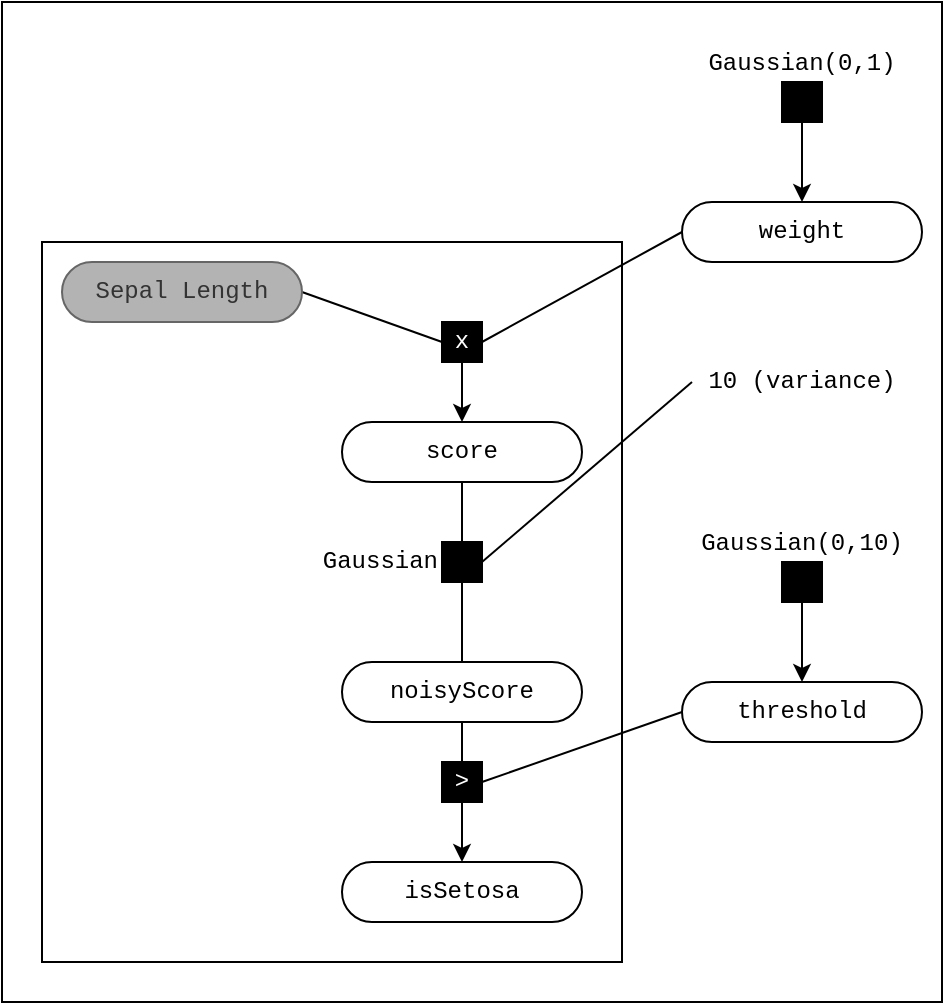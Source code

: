 <mxfile version="13.9.5" type="device"><diagram id="kyRn3duF_iLGs7I-bcfP" name="Page-1"><mxGraphModel dx="1977" dy="1166" grid="1" gridSize="10" guides="1" tooltips="1" connect="1" arrows="1" fold="1" page="1" pageScale="1" pageWidth="827" pageHeight="1169" math="0" shadow="0"><root><mxCell id="0"/><mxCell id="1" parent="0"/><mxCell id="sNZAlGoDLAuqfKnmrjZg-28" value="" style="rounded=0;whiteSpace=wrap;html=1;fontFamily=Courier New;" vertex="1" parent="1"><mxGeometry x="230" y="130" width="470" height="500" as="geometry"/></mxCell><mxCell id="sNZAlGoDLAuqfKnmrjZg-1" value="" style="rounded=0;whiteSpace=wrap;html=1;fontFamily=Courier New;" vertex="1" parent="1"><mxGeometry x="250" y="250" width="290" height="360" as="geometry"/></mxCell><mxCell id="sNZAlGoDLAuqfKnmrjZg-20" style="edgeStyle=none;rounded=0;orthogonalLoop=1;jettySize=auto;html=1;exitX=0.5;exitY=1;exitDx=0;exitDy=0;entryX=0.5;entryY=0;entryDx=0;entryDy=0;endArrow=classic;endFill=1;fontFamily=Courier New;startArrow=none;startFill=0;" edge="1" parent="1" source="sNZAlGoDLAuqfKnmrjZg-2" target="sNZAlGoDLAuqfKnmrjZg-11"><mxGeometry relative="1" as="geometry"/></mxCell><mxCell id="sNZAlGoDLAuqfKnmrjZg-2" value="&lt;font color=&quot;#ffffff&quot;&gt;x&lt;/font&gt;" style="rounded=0;whiteSpace=wrap;html=1;fillColor=#000000;fontFamily=Courier New;" vertex="1" parent="1"><mxGeometry x="450" y="290" width="20" height="20" as="geometry"/></mxCell><mxCell id="sNZAlGoDLAuqfKnmrjZg-10" style="edgeStyle=none;rounded=0;orthogonalLoop=1;jettySize=auto;html=1;exitX=1;exitY=0.5;exitDx=0;exitDy=0;entryX=0;entryY=0.5;entryDx=0;entryDy=0;endArrow=none;endFill=0;fontFamily=Courier New;" edge="1" parent="1" source="sNZAlGoDLAuqfKnmrjZg-3" target="sNZAlGoDLAuqfKnmrjZg-2"><mxGeometry relative="1" as="geometry"/></mxCell><mxCell id="sNZAlGoDLAuqfKnmrjZg-3" value="Sepal Length" style="rounded=1;whiteSpace=wrap;html=1;strokeColor=#666666;fontColor=#333333;arcSize=50;fillColor=#B3B3B3;fontFamily=Courier New;" vertex="1" parent="1"><mxGeometry x="260" y="260" width="120" height="30" as="geometry"/></mxCell><mxCell id="sNZAlGoDLAuqfKnmrjZg-9" style="rounded=0;orthogonalLoop=1;jettySize=auto;html=1;exitX=0;exitY=0.5;exitDx=0;exitDy=0;entryX=1;entryY=0.5;entryDx=0;entryDy=0;fontFamily=Courier New;endArrow=none;endFill=0;" edge="1" parent="1" source="sNZAlGoDLAuqfKnmrjZg-4" target="sNZAlGoDLAuqfKnmrjZg-2"><mxGeometry relative="1" as="geometry"/></mxCell><mxCell id="sNZAlGoDLAuqfKnmrjZg-4" value="weight" style="rounded=1;whiteSpace=wrap;html=1;arcSize=50;fontFamily=Courier New;" vertex="1" parent="1"><mxGeometry x="570" y="230" width="120" height="30" as="geometry"/></mxCell><mxCell id="sNZAlGoDLAuqfKnmrjZg-8" style="edgeStyle=orthogonalEdgeStyle;rounded=0;orthogonalLoop=1;jettySize=auto;html=1;exitX=0.5;exitY=1;exitDx=0;exitDy=0;entryX=0.5;entryY=0;entryDx=0;entryDy=0;fontFamily=Courier New;" edge="1" parent="1" source="sNZAlGoDLAuqfKnmrjZg-5" target="sNZAlGoDLAuqfKnmrjZg-4"><mxGeometry relative="1" as="geometry"/></mxCell><mxCell id="sNZAlGoDLAuqfKnmrjZg-5" value="Gaussian(0,1)" style="rounded=0;whiteSpace=wrap;html=1;fillColor=#000000;fontFamily=Courier New;labelPosition=center;verticalLabelPosition=top;align=center;verticalAlign=bottom;" vertex="1" parent="1"><mxGeometry x="620" y="170" width="20" height="20" as="geometry"/></mxCell><mxCell id="sNZAlGoDLAuqfKnmrjZg-23" style="edgeStyle=none;rounded=0;orthogonalLoop=1;jettySize=auto;html=1;exitX=0.5;exitY=1;exitDx=0;exitDy=0;entryX=0.5;entryY=0;entryDx=0;entryDy=0;startArrow=none;startFill=0;endArrow=none;endFill=0;fontFamily=Courier New;" edge="1" parent="1" source="sNZAlGoDLAuqfKnmrjZg-11" target="sNZAlGoDLAuqfKnmrjZg-12"><mxGeometry relative="1" as="geometry"/></mxCell><mxCell id="sNZAlGoDLAuqfKnmrjZg-11" value="score" style="rounded=1;whiteSpace=wrap;html=1;arcSize=50;fontFamily=Courier New;" vertex="1" parent="1"><mxGeometry x="400" y="340" width="120" height="30" as="geometry"/></mxCell><mxCell id="sNZAlGoDLAuqfKnmrjZg-24" style="edgeStyle=none;rounded=0;orthogonalLoop=1;jettySize=auto;html=1;exitX=0.5;exitY=1;exitDx=0;exitDy=0;entryX=0.5;entryY=0;entryDx=0;entryDy=0;startArrow=none;startFill=0;endArrow=none;endFill=0;fontFamily=Courier New;" edge="1" parent="1" source="sNZAlGoDLAuqfKnmrjZg-12" target="sNZAlGoDLAuqfKnmrjZg-14"><mxGeometry relative="1" as="geometry"/></mxCell><mxCell id="sNZAlGoDLAuqfKnmrjZg-12" value="Gaussian" style="rounded=0;whiteSpace=wrap;html=1;fillColor=#000000;fontFamily=Courier New;labelPosition=left;verticalLabelPosition=middle;align=right;verticalAlign=middle;" vertex="1" parent="1"><mxGeometry x="450" y="400" width="20" height="20" as="geometry"/></mxCell><mxCell id="sNZAlGoDLAuqfKnmrjZg-22" style="edgeStyle=none;rounded=0;orthogonalLoop=1;jettySize=auto;html=1;exitX=0;exitY=0.5;exitDx=0;exitDy=0;entryX=1;entryY=0.5;entryDx=0;entryDy=0;startArrow=none;startFill=0;endArrow=none;endFill=0;fontFamily=Courier New;" edge="1" parent="1" source="sNZAlGoDLAuqfKnmrjZg-13" target="sNZAlGoDLAuqfKnmrjZg-12"><mxGeometry relative="1" as="geometry"/></mxCell><mxCell id="sNZAlGoDLAuqfKnmrjZg-13" value="10 (variance)" style="text;html=1;strokeColor=none;fillColor=none;align=center;verticalAlign=middle;whiteSpace=wrap;rounded=0;fontFamily=Courier New;" vertex="1" parent="1"><mxGeometry x="575" y="310" width="110" height="20" as="geometry"/></mxCell><mxCell id="sNZAlGoDLAuqfKnmrjZg-25" style="edgeStyle=none;rounded=0;orthogonalLoop=1;jettySize=auto;html=1;exitX=0.5;exitY=1;exitDx=0;exitDy=0;entryX=0.5;entryY=0;entryDx=0;entryDy=0;startArrow=none;startFill=0;endArrow=none;endFill=0;fontFamily=Courier New;" edge="1" parent="1" source="sNZAlGoDLAuqfKnmrjZg-14" target="sNZAlGoDLAuqfKnmrjZg-18"><mxGeometry relative="1" as="geometry"/></mxCell><mxCell id="sNZAlGoDLAuqfKnmrjZg-14" value="noisyScore" style="rounded=1;whiteSpace=wrap;html=1;arcSize=50;fontFamily=Courier New;" vertex="1" parent="1"><mxGeometry x="400" y="460" width="120" height="30" as="geometry"/></mxCell><mxCell id="sNZAlGoDLAuqfKnmrjZg-27" style="edgeStyle=none;rounded=0;orthogonalLoop=1;jettySize=auto;html=1;exitX=0;exitY=0.5;exitDx=0;exitDy=0;entryX=1;entryY=0.5;entryDx=0;entryDy=0;startArrow=none;startFill=0;endArrow=none;endFill=0;fontFamily=Courier New;" edge="1" parent="1" source="sNZAlGoDLAuqfKnmrjZg-15" target="sNZAlGoDLAuqfKnmrjZg-18"><mxGeometry relative="1" as="geometry"/></mxCell><mxCell id="sNZAlGoDLAuqfKnmrjZg-15" value="threshold" style="rounded=1;whiteSpace=wrap;html=1;arcSize=50;fontFamily=Courier New;" vertex="1" parent="1"><mxGeometry x="570" y="470" width="120" height="30" as="geometry"/></mxCell><mxCell id="sNZAlGoDLAuqfKnmrjZg-16" style="edgeStyle=orthogonalEdgeStyle;rounded=0;orthogonalLoop=1;jettySize=auto;html=1;exitX=0.5;exitY=1;exitDx=0;exitDy=0;entryX=0.5;entryY=0;entryDx=0;entryDy=0;fontFamily=Courier New;" edge="1" parent="1" source="sNZAlGoDLAuqfKnmrjZg-17" target="sNZAlGoDLAuqfKnmrjZg-15"><mxGeometry relative="1" as="geometry"/></mxCell><mxCell id="sNZAlGoDLAuqfKnmrjZg-17" value="Gaussian(0,10)" style="rounded=0;whiteSpace=wrap;html=1;fillColor=#000000;fontFamily=Courier New;labelPosition=center;verticalLabelPosition=top;align=center;verticalAlign=bottom;" vertex="1" parent="1"><mxGeometry x="620" y="410" width="20" height="20" as="geometry"/></mxCell><mxCell id="sNZAlGoDLAuqfKnmrjZg-26" style="edgeStyle=none;rounded=0;orthogonalLoop=1;jettySize=auto;html=1;exitX=0.5;exitY=1;exitDx=0;exitDy=0;entryX=0.5;entryY=0;entryDx=0;entryDy=0;startArrow=none;startFill=0;endArrow=classic;endFill=1;fontFamily=Courier New;" edge="1" parent="1" source="sNZAlGoDLAuqfKnmrjZg-18" target="sNZAlGoDLAuqfKnmrjZg-19"><mxGeometry relative="1" as="geometry"/></mxCell><mxCell id="sNZAlGoDLAuqfKnmrjZg-18" value="&lt;font color=&quot;#ffffff&quot;&gt;&amp;gt;&lt;/font&gt;" style="rounded=0;whiteSpace=wrap;html=1;fillColor=#000000;fontFamily=Courier New;" vertex="1" parent="1"><mxGeometry x="450" y="510" width="20" height="20" as="geometry"/></mxCell><mxCell id="sNZAlGoDLAuqfKnmrjZg-19" value="isSetosa" style="rounded=1;whiteSpace=wrap;html=1;arcSize=50;fontFamily=Courier New;" vertex="1" parent="1"><mxGeometry x="400" y="560" width="120" height="30" as="geometry"/></mxCell></root></mxGraphModel></diagram></mxfile>